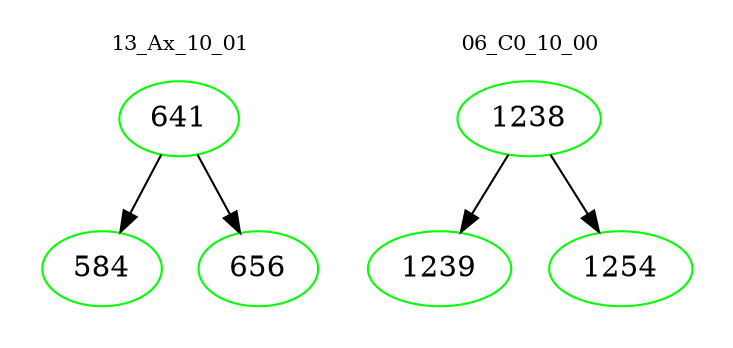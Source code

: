 digraph{
subgraph cluster_0 {
color = white
label = "13_Ax_10_01";
fontsize=10;
T0_641 [label="641", color="green"]
T0_641 -> T0_584 [color="black"]
T0_584 [label="584", color="green"]
T0_641 -> T0_656 [color="black"]
T0_656 [label="656", color="green"]
}
subgraph cluster_1 {
color = white
label = "06_C0_10_00";
fontsize=10;
T1_1238 [label="1238", color="green"]
T1_1238 -> T1_1239 [color="black"]
T1_1239 [label="1239", color="green"]
T1_1238 -> T1_1254 [color="black"]
T1_1254 [label="1254", color="green"]
}
}
